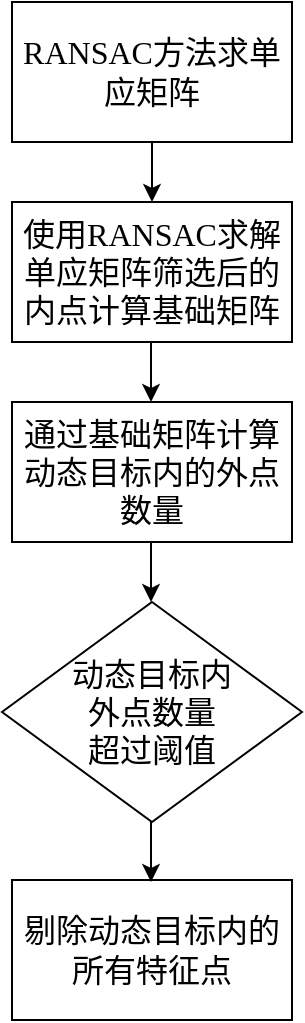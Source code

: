 <mxfile version="24.0.0" type="github">
  <diagram name="第 1 页" id="NSQ0sdVydswsNH5tlHV6">
    <mxGraphModel dx="1434" dy="772" grid="1" gridSize="10" guides="1" tooltips="1" connect="1" arrows="1" fold="1" page="1" pageScale="1" pageWidth="827" pageHeight="1169" math="0" shadow="0">
      <root>
        <mxCell id="0" />
        <mxCell id="1" parent="0" />
        <mxCell id="G6-BdgRc-RpU80EMwqkh-3" style="edgeStyle=orthogonalEdgeStyle;rounded=0;orthogonalLoop=1;jettySize=auto;html=1;exitX=0.5;exitY=1;exitDx=0;exitDy=0;entryX=0.5;entryY=0;entryDx=0;entryDy=0;" parent="1" source="G6-BdgRc-RpU80EMwqkh-1" target="G6-BdgRc-RpU80EMwqkh-2" edge="1">
          <mxGeometry relative="1" as="geometry" />
        </mxCell>
        <mxCell id="G6-BdgRc-RpU80EMwqkh-1" value="&lt;font face=&quot;Times New Roman&quot;&gt;&lt;span style=&quot;font-size: 12pt; background: white;&quot; lang=&quot;EN-US&quot;&gt;RANSAC&lt;/span&gt;&lt;span style=&quot;font-size: 12pt; background: white;&quot;&gt;方法求单应矩阵&lt;/span&gt;&lt;/font&gt;" style="rounded=0;whiteSpace=wrap;html=1;" parent="1" vertex="1">
          <mxGeometry x="320" y="80" width="140" height="70" as="geometry" />
        </mxCell>
        <mxCell id="G6-BdgRc-RpU80EMwqkh-2" value="&lt;span style=&quot;font-size: 16px; background-color: rgb(255, 255, 255);&quot;&gt;&lt;font face=&quot;Times New Roman&quot;&gt;使用RANSAC求解单应矩阵筛选后的内点计算基础矩阵&lt;/font&gt;&lt;/span&gt;" style="rounded=0;whiteSpace=wrap;html=1;" parent="1" vertex="1">
          <mxGeometry x="320" y="180" width="140" height="70" as="geometry" />
        </mxCell>
        <mxCell id="G6-BdgRc-RpU80EMwqkh-4" value="&lt;span style=&quot;font-size: 16px; background-color: rgb(255, 255, 255);&quot;&gt;&lt;font face=&quot;Times New Roman&quot;&gt;通过基础矩阵计算动态目标内的外点数量&lt;/font&gt;&lt;/span&gt;" style="rounded=0;whiteSpace=wrap;html=1;" parent="1" vertex="1">
          <mxGeometry x="320" y="280" width="140" height="70" as="geometry" />
        </mxCell>
        <mxCell id="G6-BdgRc-RpU80EMwqkh-8" value="&lt;span style=&quot;font-size: 16px; background-color: rgb(255, 255, 255);&quot;&gt;&lt;font face=&quot;Times New Roman&quot;&gt;剔除动态目标内的所有特征点&lt;/font&gt;&lt;/span&gt;" style="rounded=0;whiteSpace=wrap;html=1;" parent="1" vertex="1">
          <mxGeometry x="320" y="519" width="140" height="70" as="geometry" />
        </mxCell>
        <mxCell id="G6-BdgRc-RpU80EMwqkh-10" value="&lt;font face=&quot;Times New Roman&quot; style=&quot;font-size: 16px;&quot;&gt;动态目标内&lt;/font&gt;&lt;div style=&quot;font-size: 16px;&quot;&gt;&lt;font face=&quot;v6d2WxD5FSittoSUJJSr&quot;&gt;&lt;span style=&quot;background-color: initial;&quot;&gt;外点数量&lt;/span&gt;&lt;br&gt;&lt;/font&gt;&lt;/div&gt;&lt;div style=&quot;font-size: 16px;&quot;&gt;&lt;font face=&quot;v6d2WxD5FSittoSUJJSr&quot; style=&quot;font-size: 16px;&quot;&gt;超过阈值&lt;/font&gt;&lt;/div&gt;" style="rhombus;whiteSpace=wrap;html=1;" parent="1" vertex="1">
          <mxGeometry x="315" y="380" width="150" height="110" as="geometry" />
        </mxCell>
        <mxCell id="8Mx8n-FzdIpCLijh79mc-1" style="edgeStyle=orthogonalEdgeStyle;rounded=0;orthogonalLoop=1;jettySize=auto;html=1;exitX=0.5;exitY=1;exitDx=0;exitDy=0;entryX=0.5;entryY=0;entryDx=0;entryDy=0;" edge="1" parent="1">
          <mxGeometry relative="1" as="geometry">
            <mxPoint x="389.5" y="250" as="sourcePoint" />
            <mxPoint x="389.5" y="280" as="targetPoint" />
          </mxGeometry>
        </mxCell>
        <mxCell id="8Mx8n-FzdIpCLijh79mc-2" style="edgeStyle=orthogonalEdgeStyle;rounded=0;orthogonalLoop=1;jettySize=auto;html=1;exitX=0.5;exitY=1;exitDx=0;exitDy=0;entryX=0.5;entryY=0;entryDx=0;entryDy=0;" edge="1" parent="1">
          <mxGeometry relative="1" as="geometry">
            <mxPoint x="389.5" y="350" as="sourcePoint" />
            <mxPoint x="389.5" y="380" as="targetPoint" />
          </mxGeometry>
        </mxCell>
        <mxCell id="8Mx8n-FzdIpCLijh79mc-3" style="edgeStyle=orthogonalEdgeStyle;rounded=0;orthogonalLoop=1;jettySize=auto;html=1;exitX=0.5;exitY=1;exitDx=0;exitDy=0;entryX=0.5;entryY=0;entryDx=0;entryDy=0;" edge="1" parent="1">
          <mxGeometry relative="1" as="geometry">
            <mxPoint x="389.5" y="490" as="sourcePoint" />
            <mxPoint x="389.5" y="520" as="targetPoint" />
          </mxGeometry>
        </mxCell>
      </root>
    </mxGraphModel>
  </diagram>
</mxfile>
